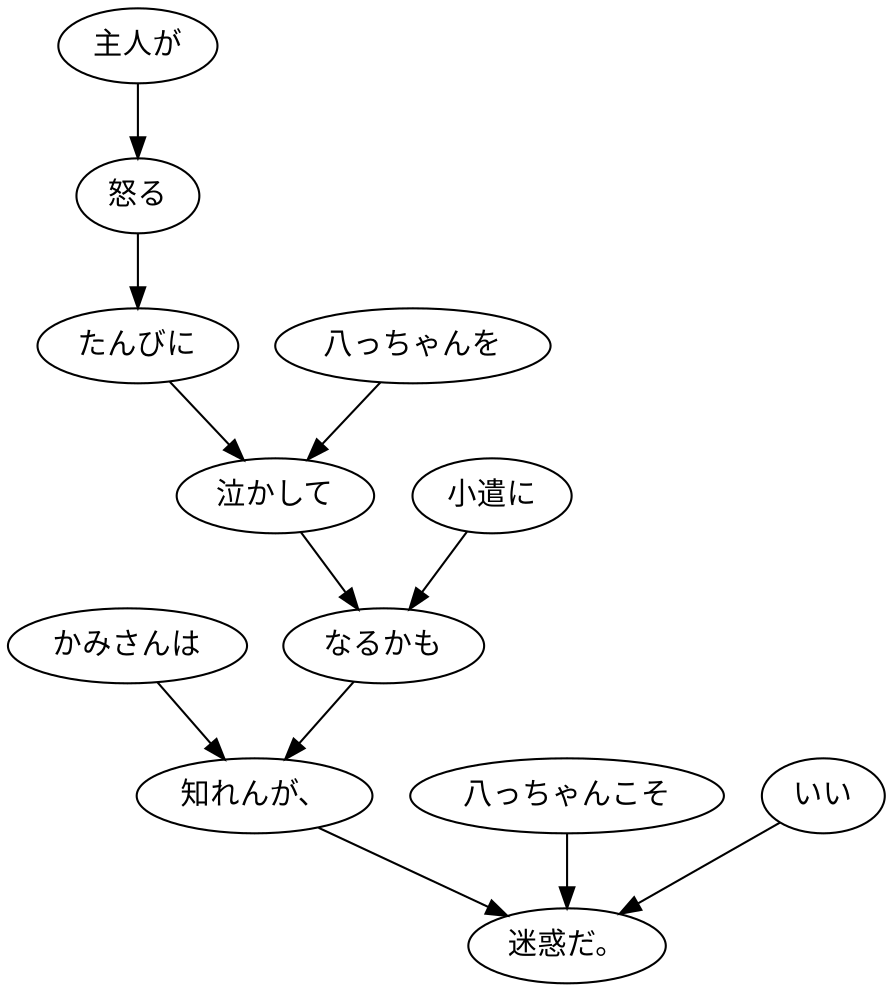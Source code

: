 digraph graph6511 {
	node0 [label="かみさんは"];
	node1 [label="主人が"];
	node2 [label="怒る"];
	node3 [label="たんびに"];
	node4 [label="八っちゃんを"];
	node5 [label="泣かして"];
	node6 [label="小遣に"];
	node7 [label="なるかも"];
	node8 [label="知れんが、"];
	node9 [label="八っちゃんこそ"];
	node10 [label="いい"];
	node11 [label="迷惑だ。"];
	node0 -> node8;
	node1 -> node2;
	node2 -> node3;
	node3 -> node5;
	node4 -> node5;
	node5 -> node7;
	node6 -> node7;
	node7 -> node8;
	node8 -> node11;
	node9 -> node11;
	node10 -> node11;
}
